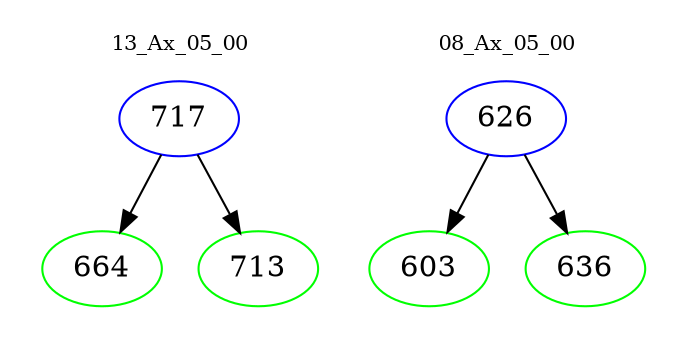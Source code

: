 digraph{
subgraph cluster_0 {
color = white
label = "13_Ax_05_00";
fontsize=10;
T0_717 [label="717", color="blue"]
T0_717 -> T0_664 [color="black"]
T0_664 [label="664", color="green"]
T0_717 -> T0_713 [color="black"]
T0_713 [label="713", color="green"]
}
subgraph cluster_1 {
color = white
label = "08_Ax_05_00";
fontsize=10;
T1_626 [label="626", color="blue"]
T1_626 -> T1_603 [color="black"]
T1_603 [label="603", color="green"]
T1_626 -> T1_636 [color="black"]
T1_636 [label="636", color="green"]
}
}
